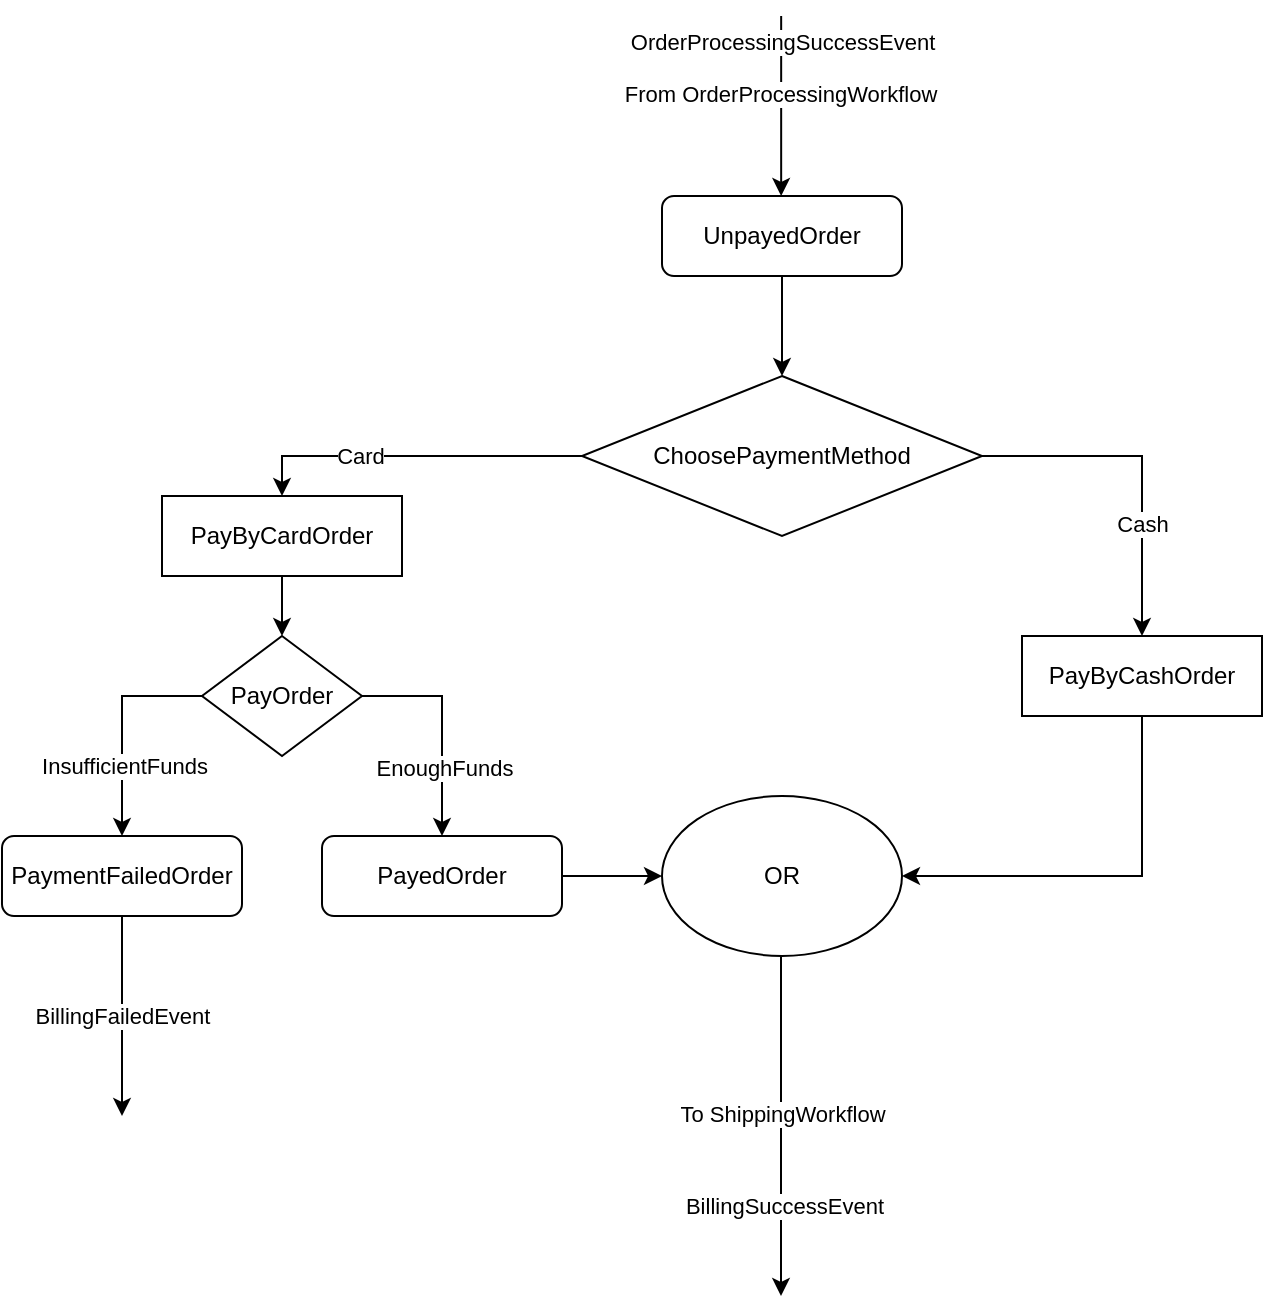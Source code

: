 <mxfile version="22.0.2" type="device">
  <diagram id="C5RBs43oDa-KdzZeNtuy" name="Page-1">
    <mxGraphModel dx="1050" dy="629" grid="1" gridSize="10" guides="1" tooltips="1" connect="1" arrows="1" fold="1" page="1" pageScale="1" pageWidth="827" pageHeight="1169" math="0" shadow="0">
      <root>
        <mxCell id="WIyWlLk6GJQsqaUBKTNV-0" />
        <mxCell id="WIyWlLk6GJQsqaUBKTNV-1" parent="WIyWlLk6GJQsqaUBKTNV-0" />
        <mxCell id="rWSw8ZnRSu_el6dS1RgI-4" style="edgeStyle=orthogonalEdgeStyle;rounded=0;orthogonalLoop=1;jettySize=auto;html=1;entryX=0.5;entryY=0;entryDx=0;entryDy=0;" parent="WIyWlLk6GJQsqaUBKTNV-1" source="WIyWlLk6GJQsqaUBKTNV-3" target="rWSw8ZnRSu_el6dS1RgI-2" edge="1">
          <mxGeometry relative="1" as="geometry" />
        </mxCell>
        <mxCell id="WIyWlLk6GJQsqaUBKTNV-3" value="UnpayedOrder" style="rounded=1;whiteSpace=wrap;html=1;fontSize=12;glass=0;strokeWidth=1;shadow=0;" parent="WIyWlLk6GJQsqaUBKTNV-1" vertex="1">
          <mxGeometry x="350" y="140" width="120" height="40" as="geometry" />
        </mxCell>
        <mxCell id="rWSw8ZnRSu_el6dS1RgI-0" value="" style="endArrow=classic;html=1;rounded=0;" parent="WIyWlLk6GJQsqaUBKTNV-1" edge="1">
          <mxGeometry width="50" height="50" relative="1" as="geometry">
            <mxPoint x="409.58" y="50" as="sourcePoint" />
            <mxPoint x="409.58" y="140" as="targetPoint" />
          </mxGeometry>
        </mxCell>
        <mxCell id="rWSw8ZnRSu_el6dS1RgI-1" value="From OrderProcessingWorkflow" style="edgeLabel;html=1;align=center;verticalAlign=middle;resizable=0;points=[];" parent="rWSw8ZnRSu_el6dS1RgI-0" vertex="1" connectable="0">
          <mxGeometry x="-0.133" y="-1" relative="1" as="geometry">
            <mxPoint as="offset" />
          </mxGeometry>
        </mxCell>
        <mxCell id="cNO_FY6lucXYxkaAwM09-0" value="OrderProcessingSuccessEvent" style="edgeLabel;html=1;align=center;verticalAlign=middle;resizable=0;points=[];" parent="rWSw8ZnRSu_el6dS1RgI-0" vertex="1" connectable="0">
          <mxGeometry x="-0.707" relative="1" as="geometry">
            <mxPoint as="offset" />
          </mxGeometry>
        </mxCell>
        <mxCell id="rWSw8ZnRSu_el6dS1RgI-7" style="edgeStyle=orthogonalEdgeStyle;rounded=0;orthogonalLoop=1;jettySize=auto;html=1;exitX=0;exitY=0.5;exitDx=0;exitDy=0;entryX=0.5;entryY=0;entryDx=0;entryDy=0;" parent="WIyWlLk6GJQsqaUBKTNV-1" source="rWSw8ZnRSu_el6dS1RgI-2" target="rWSw8ZnRSu_el6dS1RgI-5" edge="1">
          <mxGeometry relative="1" as="geometry" />
        </mxCell>
        <mxCell id="rWSw8ZnRSu_el6dS1RgI-9" value="Card" style="edgeLabel;html=1;align=center;verticalAlign=middle;resizable=0;points=[];" parent="rWSw8ZnRSu_el6dS1RgI-7" vertex="1" connectable="0">
          <mxGeometry x="0.303" relative="1" as="geometry">
            <mxPoint as="offset" />
          </mxGeometry>
        </mxCell>
        <mxCell id="rWSw8ZnRSu_el6dS1RgI-8" style="edgeStyle=orthogonalEdgeStyle;rounded=0;orthogonalLoop=1;jettySize=auto;html=1;exitX=1;exitY=0.5;exitDx=0;exitDy=0;entryX=0.5;entryY=0;entryDx=0;entryDy=0;" parent="WIyWlLk6GJQsqaUBKTNV-1" source="rWSw8ZnRSu_el6dS1RgI-2" target="rWSw8ZnRSu_el6dS1RgI-6" edge="1">
          <mxGeometry relative="1" as="geometry" />
        </mxCell>
        <mxCell id="rWSw8ZnRSu_el6dS1RgI-10" value="Cash" style="edgeLabel;html=1;align=center;verticalAlign=middle;resizable=0;points=[];" parent="rWSw8ZnRSu_el6dS1RgI-8" vertex="1" connectable="0">
          <mxGeometry x="0.336" relative="1" as="geometry">
            <mxPoint as="offset" />
          </mxGeometry>
        </mxCell>
        <mxCell id="rWSw8ZnRSu_el6dS1RgI-2" value="ChoosePaymentMethod" style="rhombus;whiteSpace=wrap;html=1;" parent="WIyWlLk6GJQsqaUBKTNV-1" vertex="1">
          <mxGeometry x="310" y="230" width="200" height="80" as="geometry" />
        </mxCell>
        <mxCell id="cNO_FY6lucXYxkaAwM09-11" style="edgeStyle=orthogonalEdgeStyle;rounded=0;orthogonalLoop=1;jettySize=auto;html=1;entryX=0.5;entryY=0;entryDx=0;entryDy=0;" parent="WIyWlLk6GJQsqaUBKTNV-1" source="rWSw8ZnRSu_el6dS1RgI-5" target="cNO_FY6lucXYxkaAwM09-10" edge="1">
          <mxGeometry relative="1" as="geometry" />
        </mxCell>
        <mxCell id="rWSw8ZnRSu_el6dS1RgI-5" value="PayByCardOrder" style="rounded=0;whiteSpace=wrap;html=1;" parent="WIyWlLk6GJQsqaUBKTNV-1" vertex="1">
          <mxGeometry x="100" y="290" width="120" height="40" as="geometry" />
        </mxCell>
        <mxCell id="rWSw8ZnRSu_el6dS1RgI-13" style="edgeStyle=orthogonalEdgeStyle;rounded=0;orthogonalLoop=1;jettySize=auto;html=1;exitX=0.5;exitY=1;exitDx=0;exitDy=0;entryX=1;entryY=0.5;entryDx=0;entryDy=0;" parent="WIyWlLk6GJQsqaUBKTNV-1" source="rWSw8ZnRSu_el6dS1RgI-6" target="rWSw8ZnRSu_el6dS1RgI-11" edge="1">
          <mxGeometry relative="1" as="geometry" />
        </mxCell>
        <mxCell id="rWSw8ZnRSu_el6dS1RgI-6" value="PayByCashOrder" style="rounded=0;whiteSpace=wrap;html=1;" parent="WIyWlLk6GJQsqaUBKTNV-1" vertex="1">
          <mxGeometry x="530" y="360" width="120" height="40" as="geometry" />
        </mxCell>
        <mxCell id="rWSw8ZnRSu_el6dS1RgI-11" value="OR" style="ellipse;whiteSpace=wrap;html=1;" parent="WIyWlLk6GJQsqaUBKTNV-1" vertex="1">
          <mxGeometry x="350" y="440" width="120" height="80" as="geometry" />
        </mxCell>
        <mxCell id="rWSw8ZnRSu_el6dS1RgI-23" style="edgeStyle=orthogonalEdgeStyle;rounded=0;orthogonalLoop=1;jettySize=auto;html=1;exitX=0.5;exitY=1;exitDx=0;exitDy=0;" parent="WIyWlLk6GJQsqaUBKTNV-1" edge="1">
          <mxGeometry relative="1" as="geometry">
            <mxPoint x="409.5" y="690" as="targetPoint" />
            <mxPoint x="409.5" y="520" as="sourcePoint" />
          </mxGeometry>
        </mxCell>
        <mxCell id="rWSw8ZnRSu_el6dS1RgI-24" value="To ShippingWorkflow" style="edgeLabel;html=1;align=center;verticalAlign=middle;resizable=0;points=[];" parent="rWSw8ZnRSu_el6dS1RgI-23" vertex="1" connectable="0">
          <mxGeometry x="-0.068" relative="1" as="geometry">
            <mxPoint as="offset" />
          </mxGeometry>
        </mxCell>
        <mxCell id="cNO_FY6lucXYxkaAwM09-5" value="BillingSuccessEvent" style="edgeLabel;html=1;align=center;verticalAlign=middle;resizable=0;points=[];" parent="rWSw8ZnRSu_el6dS1RgI-23" vertex="1" connectable="0">
          <mxGeometry x="0.463" y="1" relative="1" as="geometry">
            <mxPoint as="offset" />
          </mxGeometry>
        </mxCell>
        <mxCell id="cNO_FY6lucXYxkaAwM09-7" style="edgeStyle=orthogonalEdgeStyle;rounded=0;orthogonalLoop=1;jettySize=auto;html=1;" parent="WIyWlLk6GJQsqaUBKTNV-1" source="PdPI2fdfAep7W3InkQ5d-1" edge="1">
          <mxGeometry relative="1" as="geometry">
            <mxPoint x="80" y="600" as="targetPoint" />
          </mxGeometry>
        </mxCell>
        <mxCell id="cNO_FY6lucXYxkaAwM09-8" value="BillingFailedEvent" style="edgeLabel;html=1;align=center;verticalAlign=middle;resizable=0;points=[];" parent="cNO_FY6lucXYxkaAwM09-7" vertex="1" connectable="0">
          <mxGeometry x="-0.013" relative="1" as="geometry">
            <mxPoint as="offset" />
          </mxGeometry>
        </mxCell>
        <mxCell id="PdPI2fdfAep7W3InkQ5d-1" value="PaymentFailedOrder" style="rounded=1;whiteSpace=wrap;html=1;fontSize=12;glass=0;strokeWidth=1;shadow=0;" parent="WIyWlLk6GJQsqaUBKTNV-1" vertex="1">
          <mxGeometry x="20" y="460" width="120" height="40" as="geometry" />
        </mxCell>
        <mxCell id="cNO_FY6lucXYxkaAwM09-9" style="edgeStyle=orthogonalEdgeStyle;rounded=0;orthogonalLoop=1;jettySize=auto;html=1;entryX=0;entryY=0.5;entryDx=0;entryDy=0;" parent="WIyWlLk6GJQsqaUBKTNV-1" source="PdPI2fdfAep7W3InkQ5d-3" target="rWSw8ZnRSu_el6dS1RgI-11" edge="1">
          <mxGeometry relative="1" as="geometry" />
        </mxCell>
        <mxCell id="PdPI2fdfAep7W3InkQ5d-3" value="PayedOrder" style="rounded=1;whiteSpace=wrap;html=1;fontSize=12;glass=0;strokeWidth=1;shadow=0;" parent="WIyWlLk6GJQsqaUBKTNV-1" vertex="1">
          <mxGeometry x="180" y="460" width="120" height="40" as="geometry" />
        </mxCell>
        <mxCell id="cNO_FY6lucXYxkaAwM09-12" style="edgeStyle=orthogonalEdgeStyle;rounded=0;orthogonalLoop=1;jettySize=auto;html=1;exitX=0;exitY=0.5;exitDx=0;exitDy=0;entryX=0.5;entryY=0;entryDx=0;entryDy=0;" parent="WIyWlLk6GJQsqaUBKTNV-1" source="cNO_FY6lucXYxkaAwM09-10" target="PdPI2fdfAep7W3InkQ5d-1" edge="1">
          <mxGeometry relative="1" as="geometry" />
        </mxCell>
        <mxCell id="cNO_FY6lucXYxkaAwM09-14" value="InsufficientFunds" style="edgeLabel;html=1;align=center;verticalAlign=middle;resizable=0;points=[];" parent="cNO_FY6lucXYxkaAwM09-12" vertex="1" connectable="0">
          <mxGeometry x="0.353" y="1" relative="1" as="geometry">
            <mxPoint as="offset" />
          </mxGeometry>
        </mxCell>
        <mxCell id="cNO_FY6lucXYxkaAwM09-13" style="edgeStyle=orthogonalEdgeStyle;rounded=0;orthogonalLoop=1;jettySize=auto;html=1;exitX=1;exitY=0.5;exitDx=0;exitDy=0;entryX=0.5;entryY=0;entryDx=0;entryDy=0;" parent="WIyWlLk6GJQsqaUBKTNV-1" source="cNO_FY6lucXYxkaAwM09-10" target="PdPI2fdfAep7W3InkQ5d-3" edge="1">
          <mxGeometry relative="1" as="geometry" />
        </mxCell>
        <mxCell id="cNO_FY6lucXYxkaAwM09-15" value="EnoughFunds" style="edgeLabel;html=1;align=center;verticalAlign=middle;resizable=0;points=[];" parent="cNO_FY6lucXYxkaAwM09-13" vertex="1" connectable="0">
          <mxGeometry x="0.37" y="1" relative="1" as="geometry">
            <mxPoint as="offset" />
          </mxGeometry>
        </mxCell>
        <mxCell id="cNO_FY6lucXYxkaAwM09-10" value="PayOrder" style="rhombus;whiteSpace=wrap;html=1;" parent="WIyWlLk6GJQsqaUBKTNV-1" vertex="1">
          <mxGeometry x="120" y="360" width="80" height="60" as="geometry" />
        </mxCell>
      </root>
    </mxGraphModel>
  </diagram>
</mxfile>
